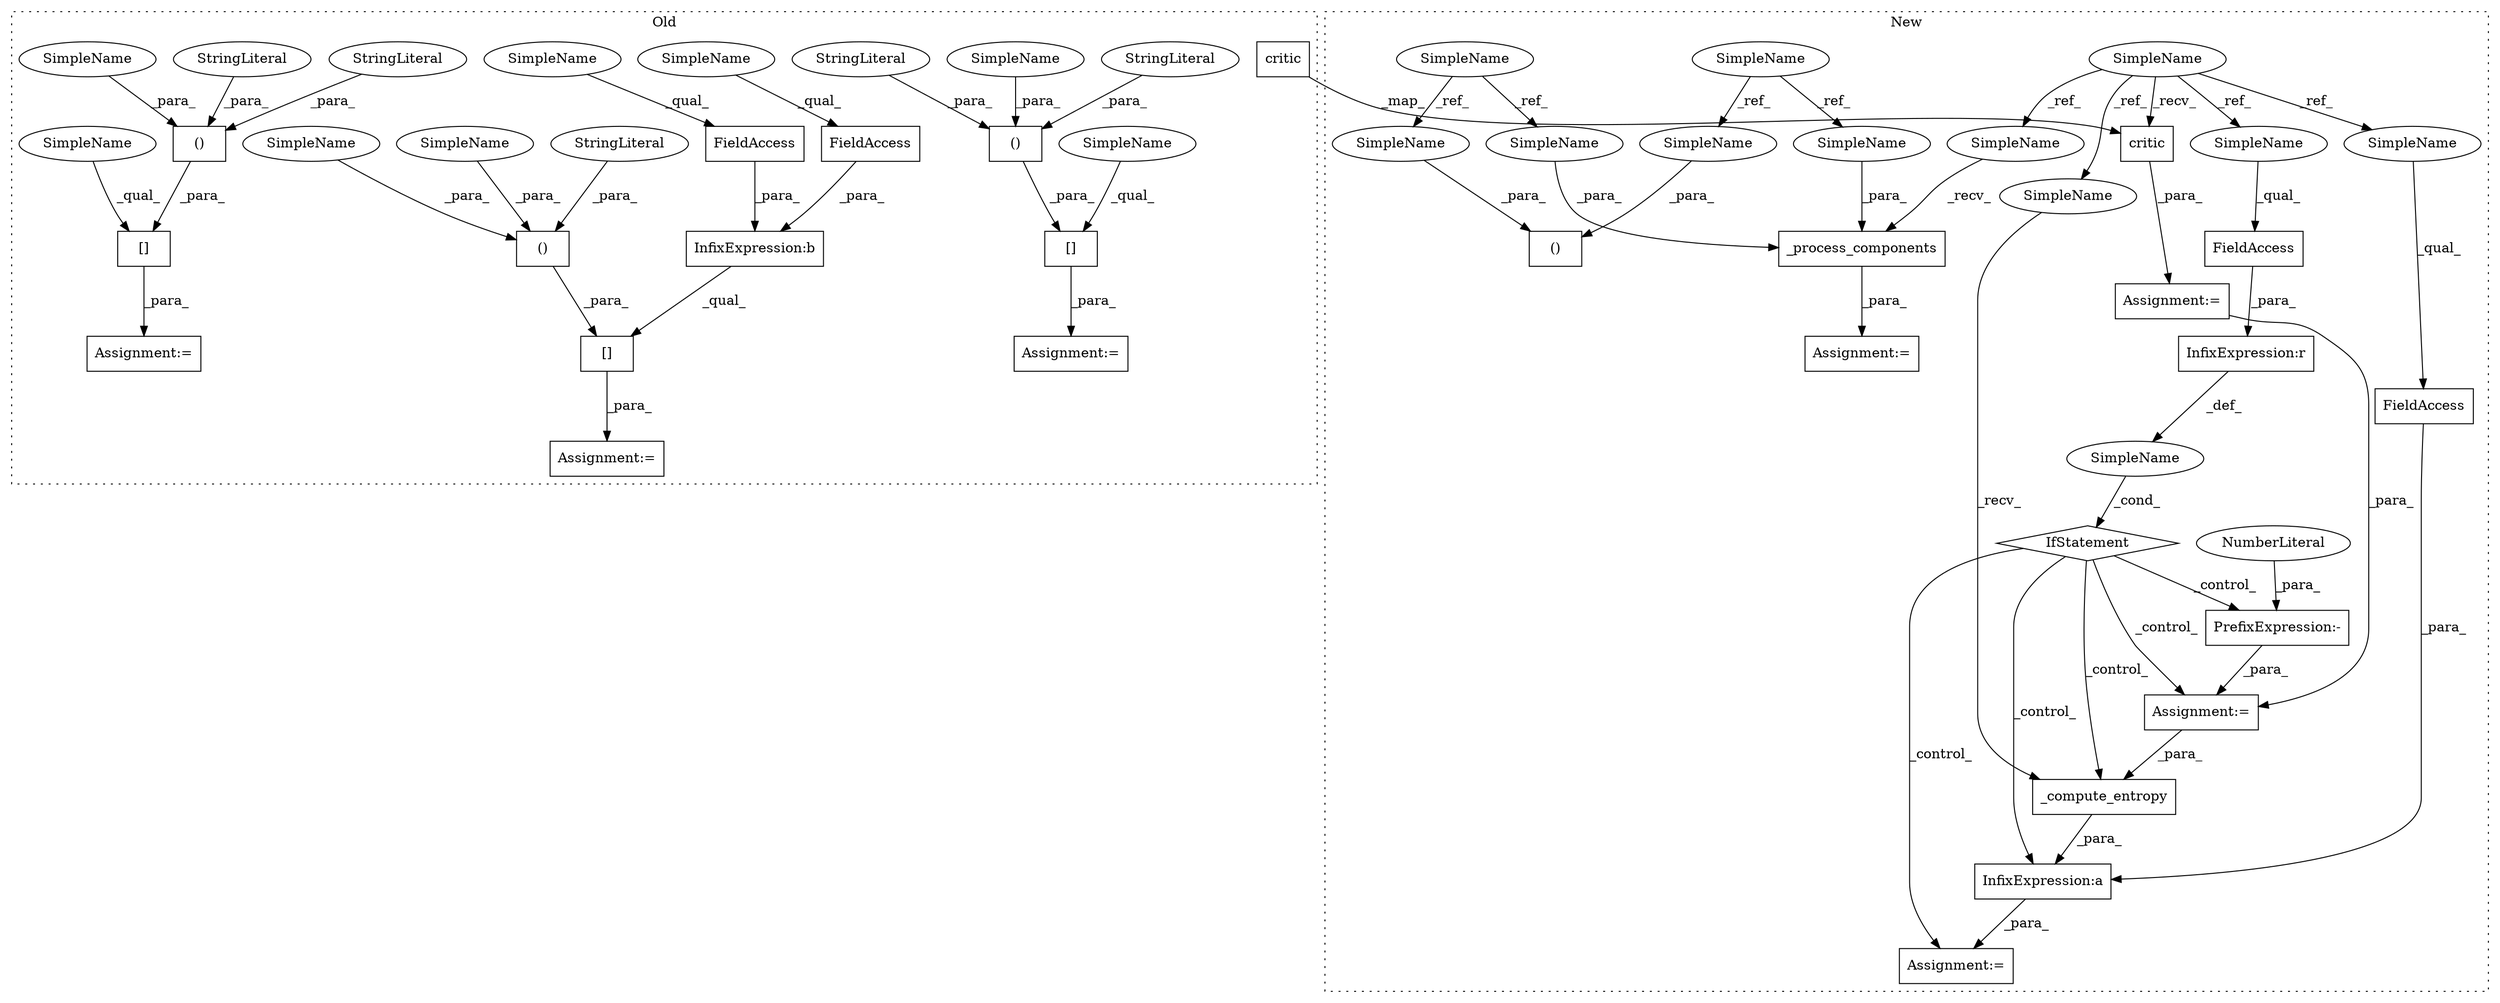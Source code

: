 digraph G {
subgraph cluster0 {
1 [label="[]" a="2" s="4493,4578" l="35,2" shape="box"];
4 [label="()" a="106" s="4528" l="50" shape="box"];
5 [label="InfixExpression:b" a="27" s="4506" l="3" shape="box"];
7 [label="StringLiteral" a="45" s="4545" l="16" shape="ellipse"];
11 [label="FieldAccess" a="22" s="4509" l="12" shape="box"];
14 [label="FieldAccess" a="22" s="4494" l="12" shape="box"];
15 [label="()" a="106" s="4605" l="62" shape="box"];
16 [label="[]" a="2" s="4593,4667" l="12,2" shape="box"];
17 [label="()" a="106" s="4700" l="62" shape="box"];
18 [label="[]" a="2" s="4685,4762" l="15,2" shape="box"];
19 [label="StringLiteral" a="45" s="4651" l="16" shape="ellipse"];
20 [label="StringLiteral" a="45" s="4700" l="16" shape="ellipse"];
21 [label="StringLiteral" a="45" s="4746" l="16" shape="ellipse"];
22 [label="StringLiteral" a="45" s="4605" l="16" shape="ellipse"];
25 [label="Assignment:=" a="7" s="4492" l="1" shape="box"];
26 [label="Assignment:=" a="7" s="4684" l="1" shape="box"];
27 [label="Assignment:=" a="7" s="4592" l="1" shape="box"];
32 [label="critic" a="32" s="4963,4978" l="7,1" shape="box"];
46 [label="SimpleName" a="42" s="4729" l="4" shape="ellipse"];
47 [label="SimpleName" a="42" s="4574" l="4" shape="ellipse"];
48 [label="SimpleName" a="42" s="4528" l="4" shape="ellipse"];
49 [label="SimpleName" a="42" s="4634" l="4" shape="ellipse"];
50 [label="SimpleName" a="42" s="4685" l="9" shape="ellipse"];
51 [label="SimpleName" a="42" s="4509" l="4" shape="ellipse"];
52 [label="SimpleName" a="42" s="4494" l="4" shape="ellipse"];
53 [label="SimpleName" a="42" s="4593" l="6" shape="ellipse"];
label = "Old";
style="dotted";
}
subgraph cluster1 {
2 [label="_compute_entropy" a="32" s="6571,6598" l="17,1" shape="box"];
3 [label="InfixExpression:a" a="27" s="6563" l="3" shape="box"];
6 [label="SimpleName" a="42" s="" l="" shape="ellipse"];
8 [label="InfixExpression:r" a="27" s="6462" l="4" shape="box"];
9 [label="FieldAccess" a="22" s="6435" l="27" shape="box"];
10 [label="FieldAccess" a="22" s="6536" l="27" shape="box"];
12 [label="SimpleName" a="42" s="5126" l="4" shape="ellipse"];
13 [label="_process_components" a="32" s="5607,5643" l="20,1" shape="box"];
23 [label="IfStatement" a="25" s="6431,6470" l="4,2" shape="diamond"];
24 [label="Assignment:=" a="7" s="6533" l="2" shape="box"];
28 [label="Assignment:=" a="7" s="5600" l="2" shape="box"];
29 [label="SimpleName" a="42" s="5332" l="9" shape="ellipse"];
30 [label="()" a="106" s="5553" l="47" shape="box"];
31 [label="SimpleName" a="42" s="5253" l="6" shape="ellipse"];
33 [label="critic" a="32" s="5845,5860" l="7,1" shape="box"];
34 [label="PrefixExpression:-" a="38" s="6512" l="1" shape="box"];
35 [label="NumberLiteral" a="34" s="6513" l="1" shape="ellipse"];
36 [label="Assignment:=" a="7" s="5839" l="1" shape="box"];
37 [label="Assignment:=" a="7" s="6490" l="1" shape="box"];
38 [label="SimpleName" a="42" s="5634" l="9" shape="ellipse"];
39 [label="SimpleName" a="42" s="5591" l="9" shape="ellipse"];
40 [label="SimpleName" a="42" s="6566" l="4" shape="ellipse"];
41 [label="SimpleName" a="42" s="6435" l="4" shape="ellipse"];
42 [label="SimpleName" a="42" s="5602" l="4" shape="ellipse"];
43 [label="SimpleName" a="42" s="6536" l="4" shape="ellipse"];
44 [label="SimpleName" a="42" s="5627" l="6" shape="ellipse"];
45 [label="SimpleName" a="42" s="5572" l="6" shape="ellipse"];
label = "New";
style="dotted";
}
1 -> 25 [label="_para_"];
2 -> 3 [label="_para_"];
3 -> 24 [label="_para_"];
4 -> 1 [label="_para_"];
5 -> 1 [label="_qual_"];
6 -> 23 [label="_cond_"];
7 -> 4 [label="_para_"];
8 -> 6 [label="_def_"];
9 -> 8 [label="_para_"];
10 -> 3 [label="_para_"];
11 -> 5 [label="_para_"];
12 -> 33 [label="_recv_"];
12 -> 43 [label="_ref_"];
12 -> 41 [label="_ref_"];
12 -> 42 [label="_ref_"];
12 -> 40 [label="_ref_"];
13 -> 28 [label="_para_"];
14 -> 5 [label="_para_"];
15 -> 16 [label="_para_"];
16 -> 27 [label="_para_"];
17 -> 18 [label="_para_"];
18 -> 26 [label="_para_"];
19 -> 15 [label="_para_"];
20 -> 17 [label="_para_"];
21 -> 17 [label="_para_"];
22 -> 15 [label="_para_"];
23 -> 3 [label="_control_"];
23 -> 37 [label="_control_"];
23 -> 2 [label="_control_"];
23 -> 34 [label="_control_"];
23 -> 24 [label="_control_"];
29 -> 39 [label="_ref_"];
29 -> 38 [label="_ref_"];
31 -> 45 [label="_ref_"];
31 -> 44 [label="_ref_"];
32 -> 33 [label="_map_"];
33 -> 36 [label="_para_"];
34 -> 37 [label="_para_"];
35 -> 34 [label="_para_"];
36 -> 37 [label="_para_"];
37 -> 2 [label="_para_"];
38 -> 13 [label="_para_"];
39 -> 30 [label="_para_"];
40 -> 2 [label="_recv_"];
41 -> 9 [label="_qual_"];
42 -> 13 [label="_recv_"];
43 -> 10 [label="_qual_"];
44 -> 13 [label="_para_"];
45 -> 30 [label="_para_"];
46 -> 17 [label="_para_"];
47 -> 4 [label="_para_"];
48 -> 4 [label="_para_"];
49 -> 15 [label="_para_"];
50 -> 18 [label="_qual_"];
51 -> 11 [label="_qual_"];
52 -> 14 [label="_qual_"];
53 -> 16 [label="_qual_"];
}
